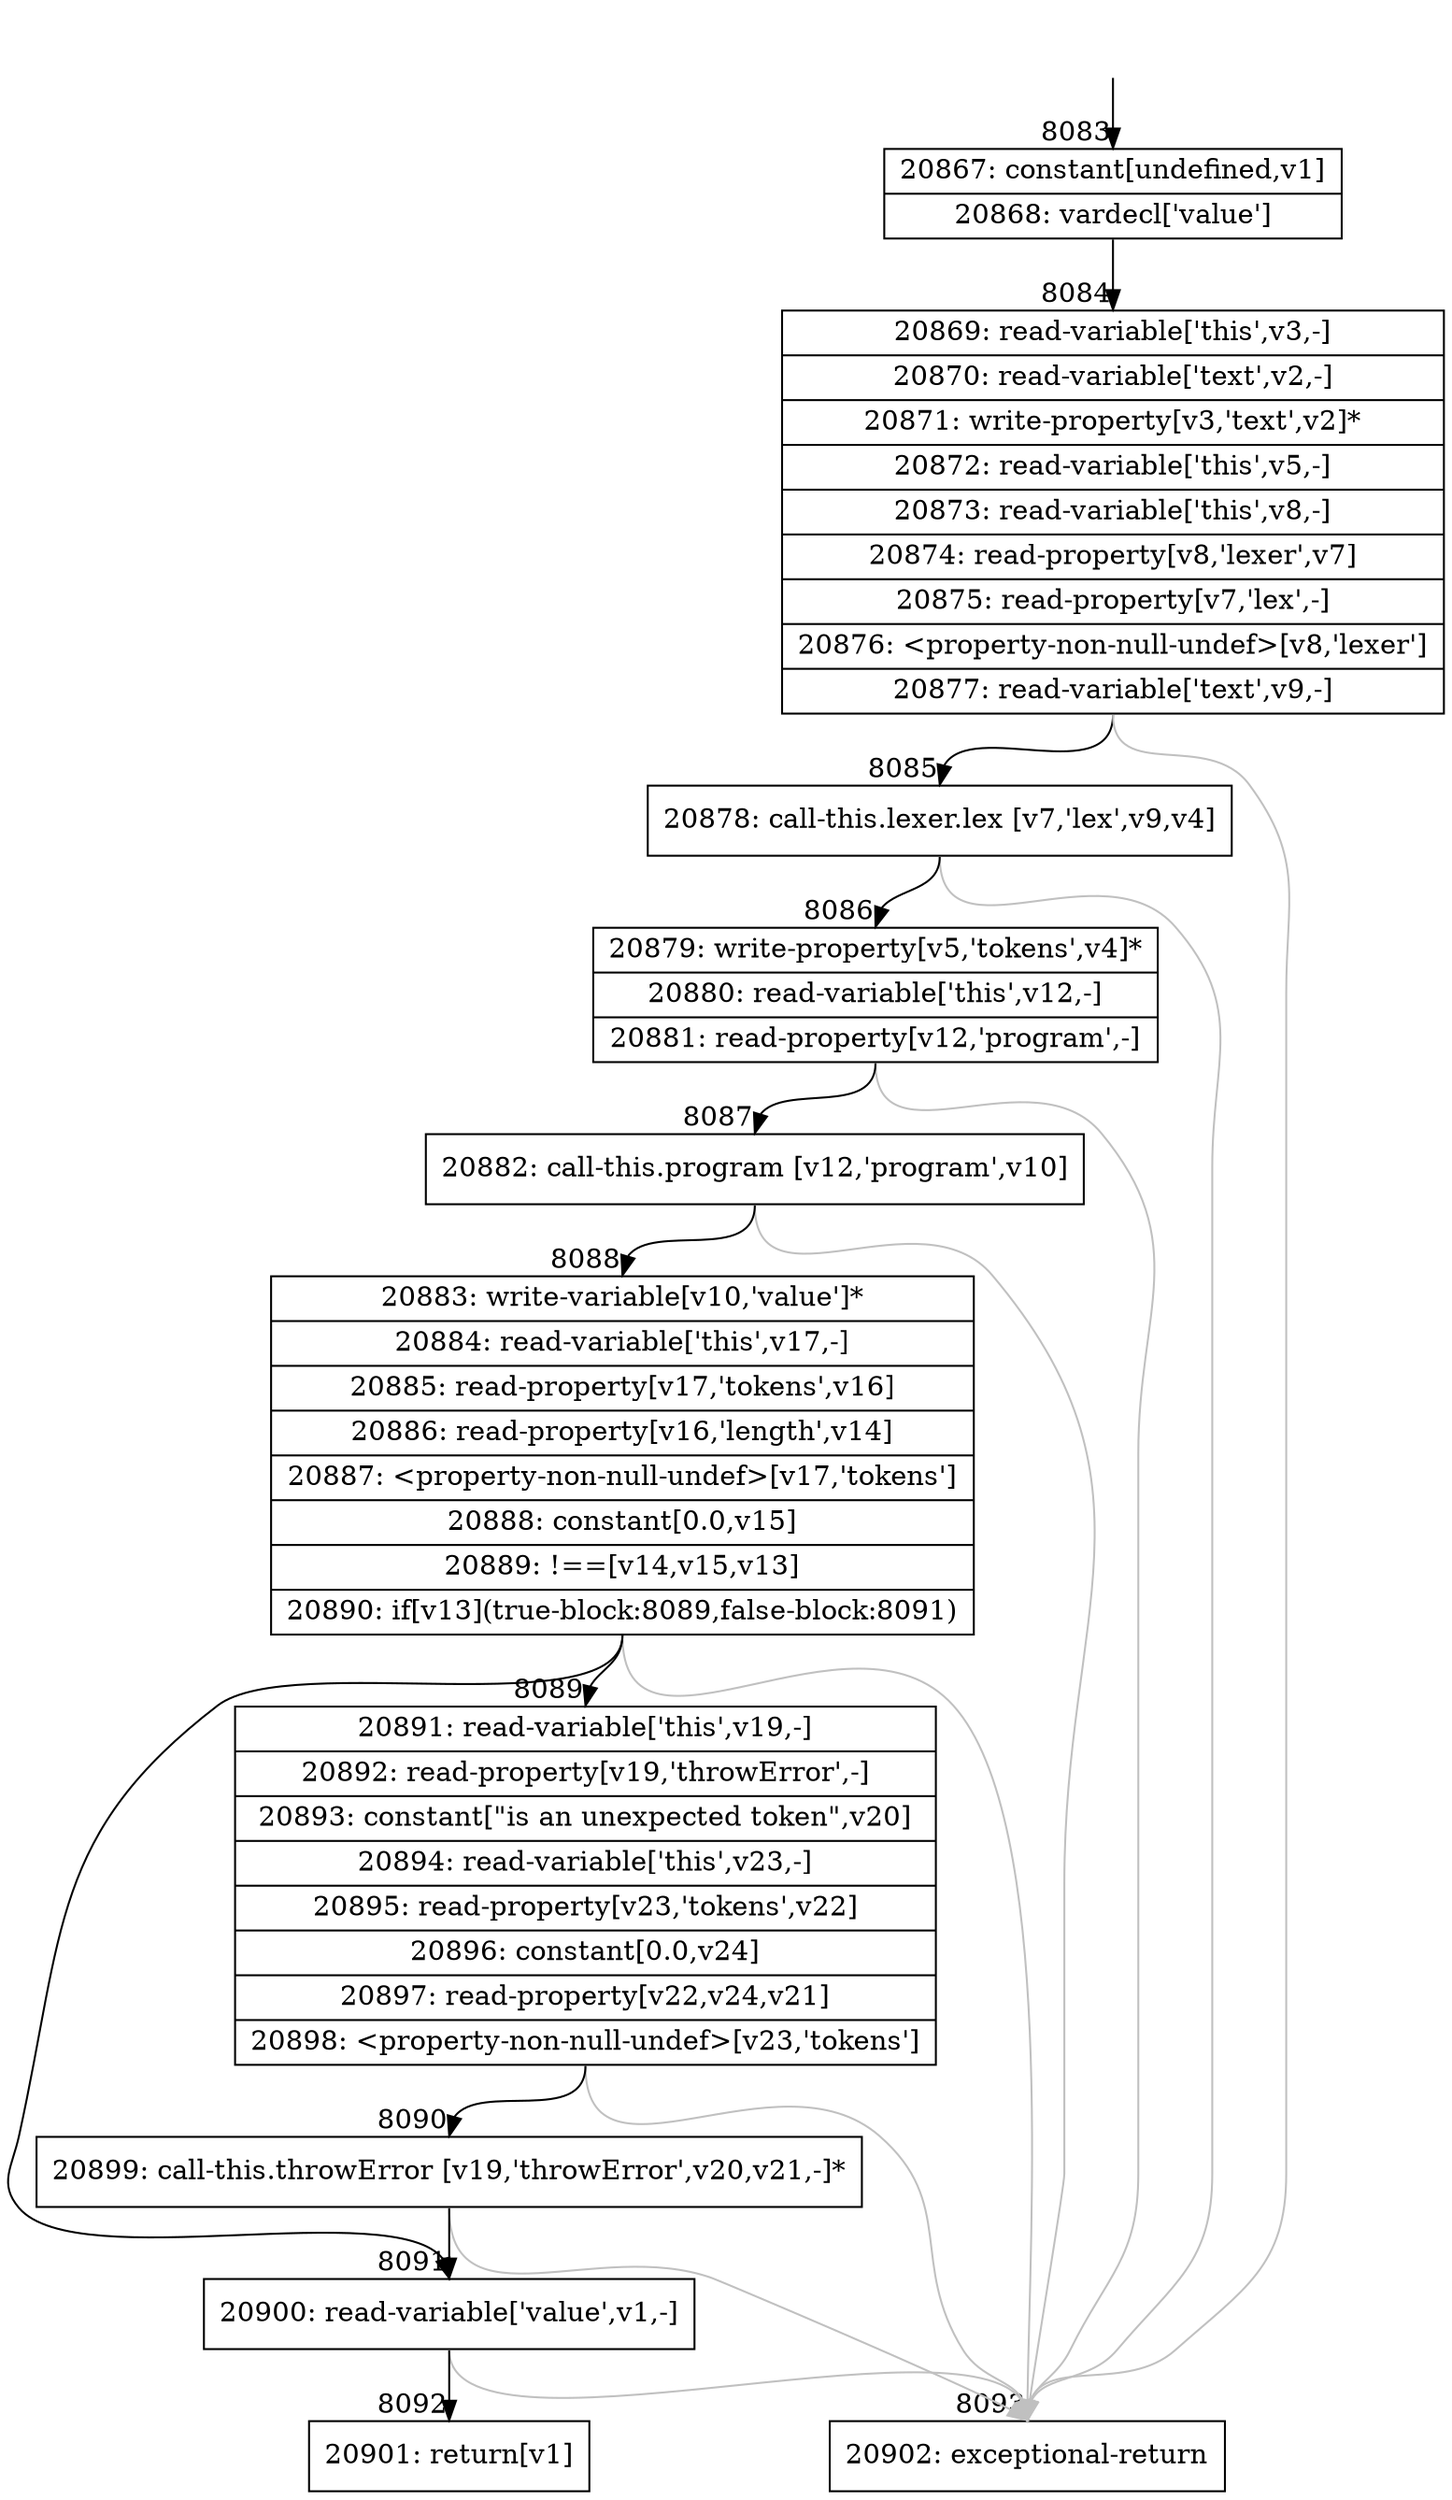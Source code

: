 digraph {
rankdir="TD"
BB_entry597[shape=none,label=""];
BB_entry597 -> BB8083 [tailport=s, headport=n, headlabel="    8083"]
BB8083 [shape=record label="{20867: constant[undefined,v1]|20868: vardecl['value']}" ] 
BB8083 -> BB8084 [tailport=s, headport=n, headlabel="      8084"]
BB8084 [shape=record label="{20869: read-variable['this',v3,-]|20870: read-variable['text',v2,-]|20871: write-property[v3,'text',v2]*|20872: read-variable['this',v5,-]|20873: read-variable['this',v8,-]|20874: read-property[v8,'lexer',v7]|20875: read-property[v7,'lex',-]|20876: \<property-non-null-undef\>[v8,'lexer']|20877: read-variable['text',v9,-]}" ] 
BB8084 -> BB8085 [tailport=s, headport=n, headlabel="      8085"]
BB8084 -> BB8093 [tailport=s, headport=n, color=gray, headlabel="      8093"]
BB8085 [shape=record label="{20878: call-this.lexer.lex [v7,'lex',v9,v4]}" ] 
BB8085 -> BB8086 [tailport=s, headport=n, headlabel="      8086"]
BB8085 -> BB8093 [tailport=s, headport=n, color=gray]
BB8086 [shape=record label="{20879: write-property[v5,'tokens',v4]*|20880: read-variable['this',v12,-]|20881: read-property[v12,'program',-]}" ] 
BB8086 -> BB8087 [tailport=s, headport=n, headlabel="      8087"]
BB8086 -> BB8093 [tailport=s, headport=n, color=gray]
BB8087 [shape=record label="{20882: call-this.program [v12,'program',v10]}" ] 
BB8087 -> BB8088 [tailport=s, headport=n, headlabel="      8088"]
BB8087 -> BB8093 [tailport=s, headport=n, color=gray]
BB8088 [shape=record label="{20883: write-variable[v10,'value']*|20884: read-variable['this',v17,-]|20885: read-property[v17,'tokens',v16]|20886: read-property[v16,'length',v14]|20887: \<property-non-null-undef\>[v17,'tokens']|20888: constant[0.0,v15]|20889: !==[v14,v15,v13]|20890: if[v13](true-block:8089,false-block:8091)}" ] 
BB8088 -> BB8089 [tailport=s, headport=n, headlabel="      8089"]
BB8088 -> BB8091 [tailport=s, headport=n, headlabel="      8091"]
BB8088 -> BB8093 [tailport=s, headport=n, color=gray]
BB8089 [shape=record label="{20891: read-variable['this',v19,-]|20892: read-property[v19,'throwError',-]|20893: constant[\"is an unexpected token\",v20]|20894: read-variable['this',v23,-]|20895: read-property[v23,'tokens',v22]|20896: constant[0.0,v24]|20897: read-property[v22,v24,v21]|20898: \<property-non-null-undef\>[v23,'tokens']}" ] 
BB8089 -> BB8090 [tailport=s, headport=n, headlabel="      8090"]
BB8089 -> BB8093 [tailport=s, headport=n, color=gray]
BB8090 [shape=record label="{20899: call-this.throwError [v19,'throwError',v20,v21,-]*}" ] 
BB8090 -> BB8091 [tailport=s, headport=n]
BB8090 -> BB8093 [tailport=s, headport=n, color=gray]
BB8091 [shape=record label="{20900: read-variable['value',v1,-]}" ] 
BB8091 -> BB8092 [tailport=s, headport=n, headlabel="      8092"]
BB8091 -> BB8093 [tailport=s, headport=n, color=gray]
BB8092 [shape=record label="{20901: return[v1]}" ] 
BB8093 [shape=record label="{20902: exceptional-return}" ] 
//#$~ 12656
}
